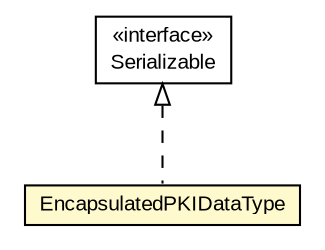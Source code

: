 #!/usr/local/bin/dot
#
# Class diagram 
# Generated by UMLGraph version R5_6-24-gf6e263 (http://www.umlgraph.org/)
#

digraph G {
	edge [fontname="arial",fontsize=10,labelfontname="arial",labelfontsize=10];
	node [fontname="arial",fontsize=10,shape=plaintext];
	nodesep=0.25;
	ranksep=0.5;
	// eu.europa.esig.jaxb.xades.EncapsulatedPKIDataType
	c346507 [label=<<table title="eu.europa.esig.jaxb.xades.EncapsulatedPKIDataType" border="0" cellborder="1" cellspacing="0" cellpadding="2" port="p" bgcolor="lemonChiffon" href="./EncapsulatedPKIDataType.html">
		<tr><td><table border="0" cellspacing="0" cellpadding="1">
<tr><td align="center" balign="center"> EncapsulatedPKIDataType </td></tr>
		</table></td></tr>
		</table>>, URL="./EncapsulatedPKIDataType.html", fontname="arial", fontcolor="black", fontsize=10.0];
	//eu.europa.esig.jaxb.xades.EncapsulatedPKIDataType implements java.io.Serializable
	c346725:p -> c346507:p [dir=back,arrowtail=empty,style=dashed];
	// java.io.Serializable
	c346725 [label=<<table title="java.io.Serializable" border="0" cellborder="1" cellspacing="0" cellpadding="2" port="p" href="http://java.sun.com/j2se/1.4.2/docs/api/java/io/Serializable.html">
		<tr><td><table border="0" cellspacing="0" cellpadding="1">
<tr><td align="center" balign="center"> &#171;interface&#187; </td></tr>
<tr><td align="center" balign="center"> Serializable </td></tr>
		</table></td></tr>
		</table>>, URL="http://java.sun.com/j2se/1.4.2/docs/api/java/io/Serializable.html", fontname="arial", fontcolor="black", fontsize=10.0];
}

